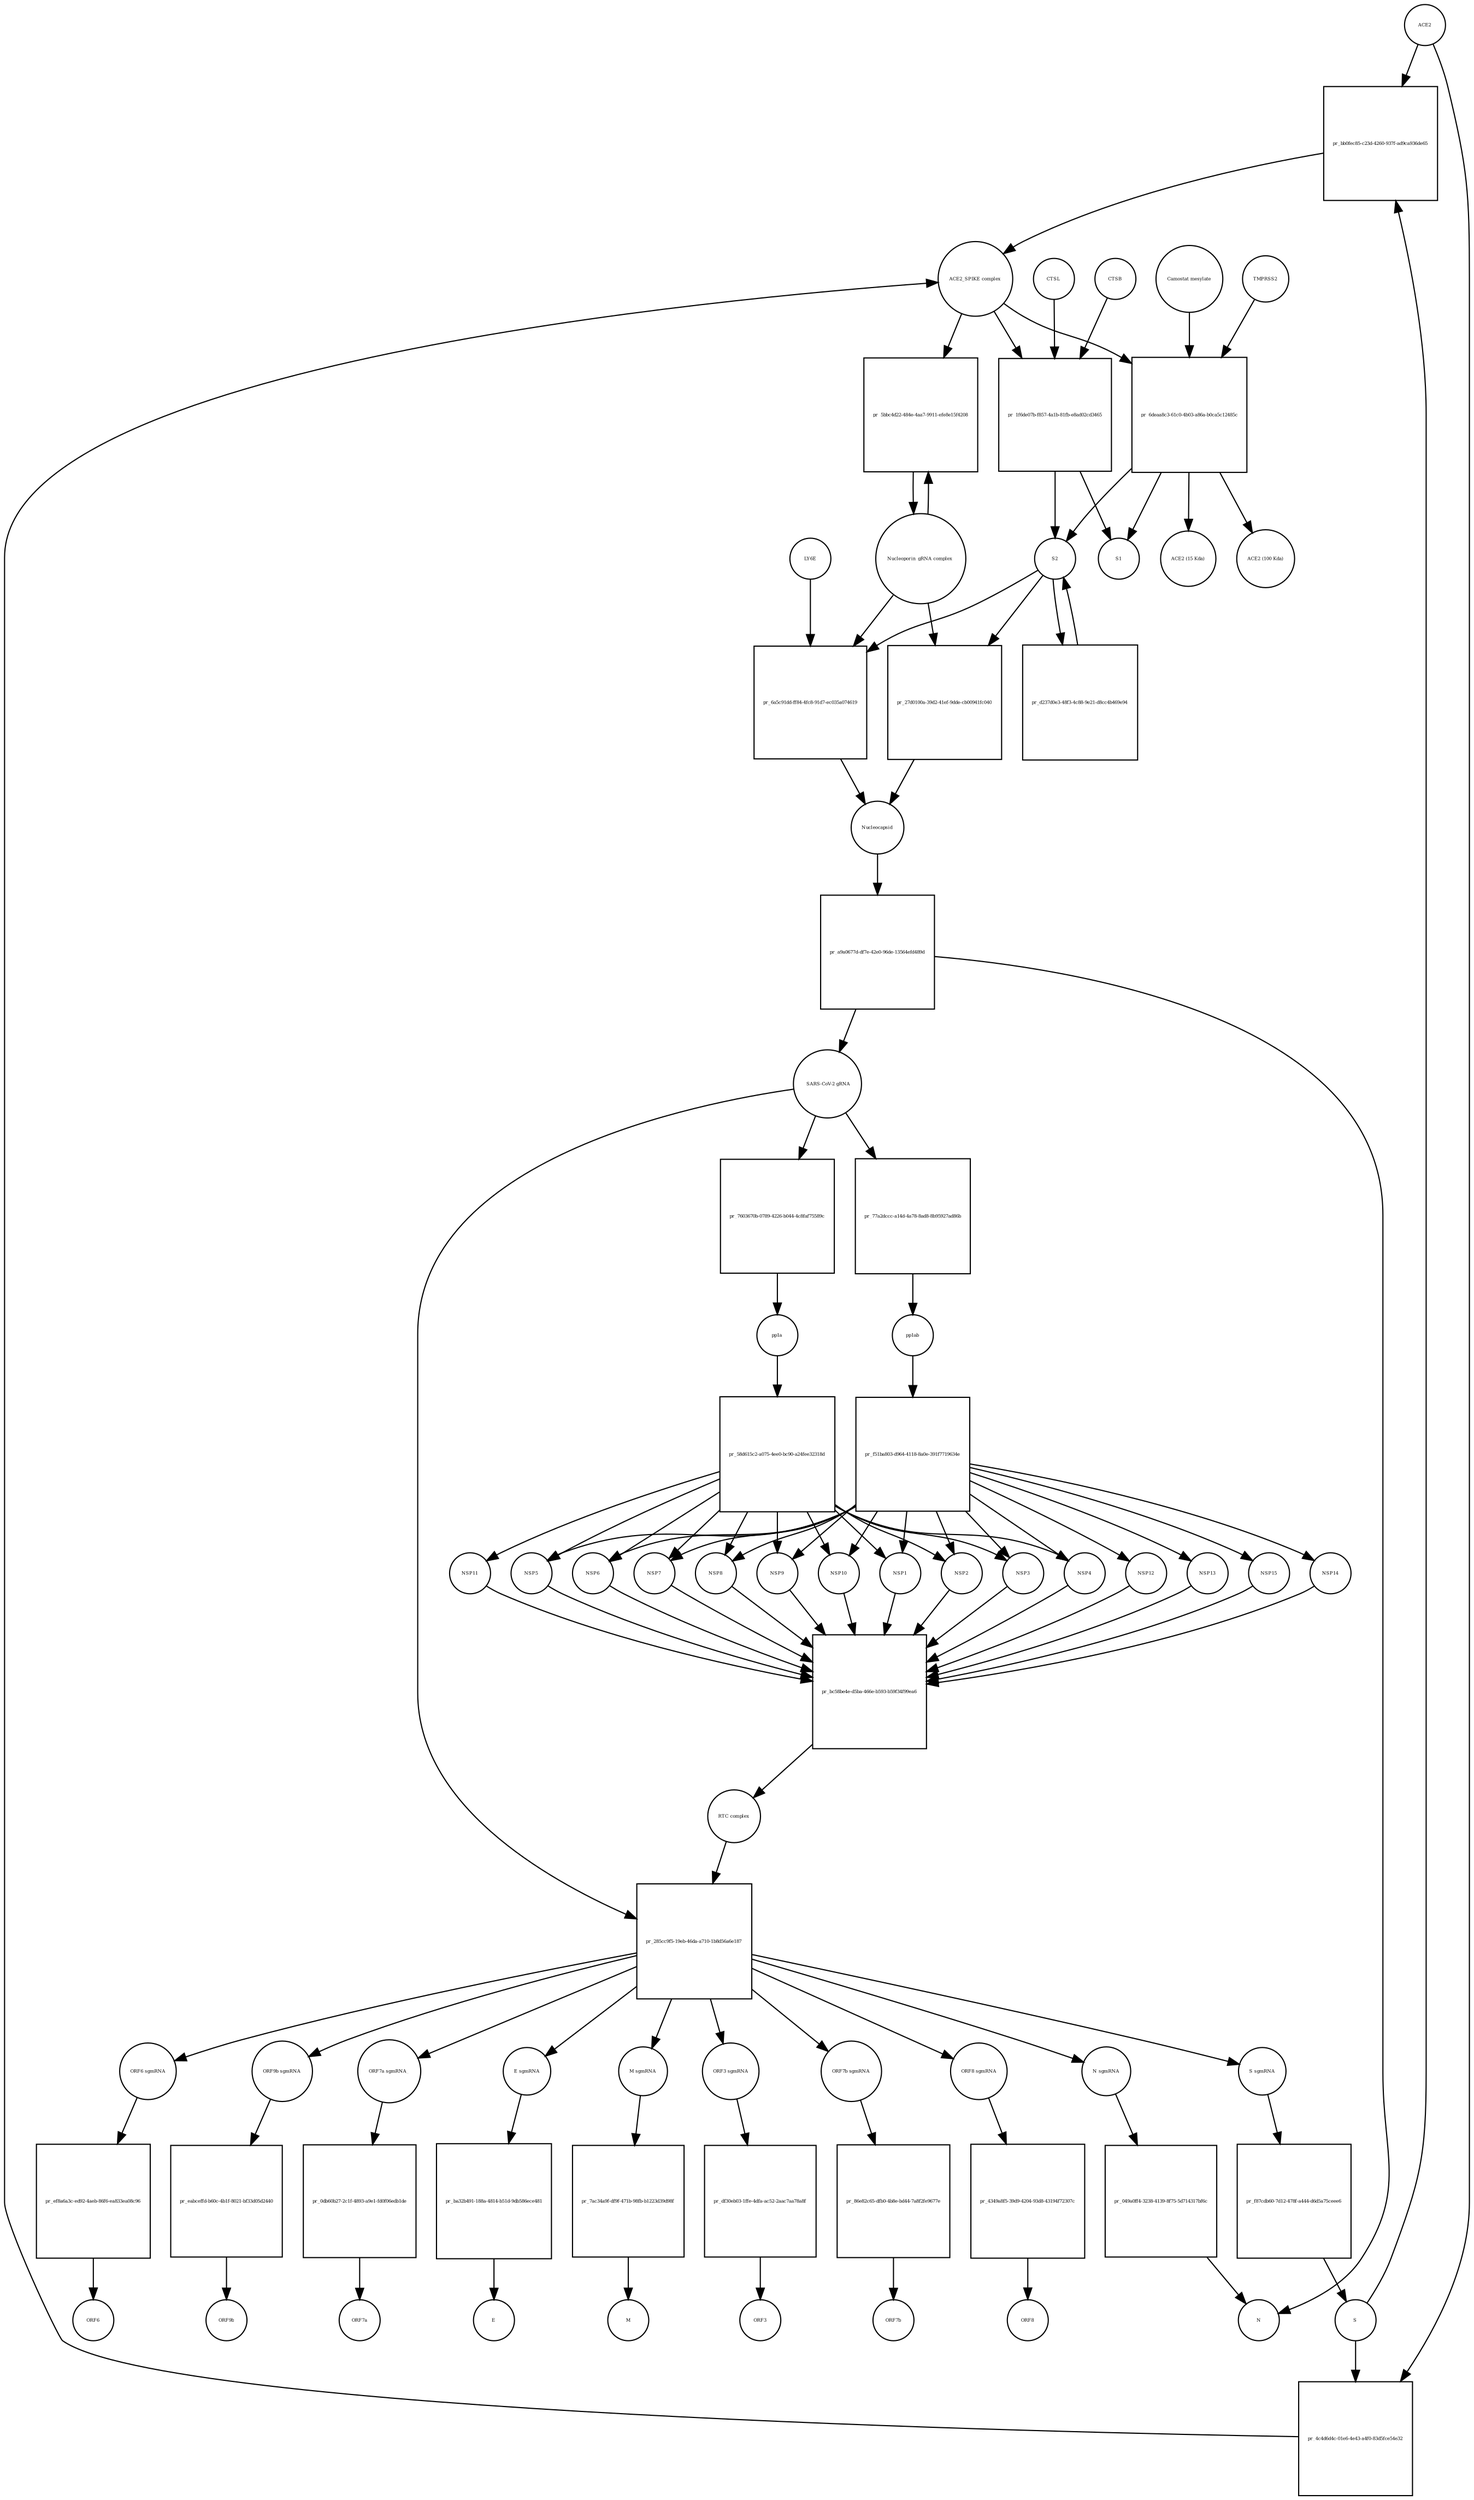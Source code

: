 strict digraph  {
ACE2 [annotation="", bipartite=0, cls=macromolecule, fontsize=4, label=ACE2, shape=circle];
"pr_bb0fec85-c23d-4260-937f-ad9ca936de65" [annotation="", bipartite=1, cls=process, fontsize=4, label="pr_bb0fec85-c23d-4260-937f-ad9ca936de65", shape=square];
"ACE2_SPIKE complex" [annotation="", bipartite=0, cls=complex, fontsize=4, label="ACE2_SPIKE complex", shape=circle];
S [annotation="", bipartite=0, cls=macromolecule, fontsize=4, label=S, shape=circle];
"Nucleoporin_gRNA complex " [annotation="", bipartite=0, cls=complex, fontsize=4, label="Nucleoporin_gRNA complex ", shape=circle];
"pr_5bbc4d22-484e-4aa7-9911-efe8e15f4208" [annotation="", bipartite=1, cls=process, fontsize=4, label="pr_5bbc4d22-484e-4aa7-9911-efe8e15f4208", shape=square];
"pr_1f6de07b-f857-4a1b-81fb-e8ad02cd3465" [annotation="", bipartite=1, cls=process, fontsize=4, label="pr_1f6de07b-f857-4a1b-81fb-e8ad02cd3465", shape=square];
S2 [annotation="", bipartite=0, cls=macromolecule, fontsize=4, label=S2, shape=circle];
CTSB [annotation="", bipartite=0, cls=macromolecule, fontsize=4, label=CTSB, shape=circle];
CTSL [annotation="", bipartite=0, cls=macromolecule, fontsize=4, label=CTSL, shape=circle];
S1 [annotation="", bipartite=0, cls=macromolecule, fontsize=4, label=S1, shape=circle];
"pr_6deaa8c3-61c0-4b03-a86a-b0ca5c12485c" [annotation="", bipartite=1, cls=process, fontsize=4, label="pr_6deaa8c3-61c0-4b03-a86a-b0ca5c12485c", shape=square];
TMPRSS2 [annotation="", bipartite=0, cls=macromolecule, fontsize=4, label=TMPRSS2, shape=circle];
"Camostat mesylate" [annotation="urn_miriam_pubchem.compound_2536", bipartite=0, cls="simple chemical", fontsize=4, label="Camostat mesylate", shape=circle];
"ACE2 (15 Kda)" [annotation="", bipartite=0, cls=macromolecule, fontsize=4, label="ACE2 (15 Kda)", shape=circle];
"ACE2 (100 Kda)" [annotation="", bipartite=0, cls=macromolecule, fontsize=4, label="ACE2 (100 Kda)", shape=circle];
"pr_4c4d6d4c-01e6-4e43-a4f0-83d5fce54e32" [annotation="", bipartite=1, cls=process, fontsize=4, label="pr_4c4d6d4c-01e6-4e43-a4f0-83d5fce54e32", shape=square];
"pr_6a5c91dd-ff84-4fc8-91d7-ec035a074619" [annotation="", bipartite=1, cls=process, fontsize=4, label="pr_6a5c91dd-ff84-4fc8-91d7-ec035a074619", shape=square];
Nucleocapsid [annotation="", bipartite=0, cls=complex, fontsize=4, label=Nucleocapsid, shape=circle];
LY6E [annotation="", bipartite=0, cls=macromolecule, fontsize=4, label=LY6E, shape=circle];
"pr_d237d0e3-48f3-4c88-9e21-d8cc4b469e94" [annotation="", bipartite=1, cls=process, fontsize=4, label="pr_d237d0e3-48f3-4c88-9e21-d8cc4b469e94", shape=square];
"pr_27d0100a-39d2-41ef-9dde-cb00941fc040" [annotation="", bipartite=1, cls=process, fontsize=4, label="pr_27d0100a-39d2-41ef-9dde-cb00941fc040", shape=square];
" SARS-CoV-2 gRNA" [annotation="", bipartite=0, cls="nucleic acid feature", fontsize=4, label=" SARS-CoV-2 gRNA", shape=circle];
"pr_77a2dccc-a14d-4a78-8ad8-8b95927ad86b" [annotation="", bipartite=1, cls=process, fontsize=4, label="pr_77a2dccc-a14d-4a78-8ad8-8b95927ad86b", shape=square];
pp1ab [annotation="", bipartite=0, cls=macromolecule, fontsize=4, label=pp1ab, shape=circle];
"pr_a9a0677d-df7e-42e0-96de-13564efd489d" [annotation="", bipartite=1, cls=process, fontsize=4, label="pr_a9a0677d-df7e-42e0-96de-13564efd489d", shape=square];
N [annotation="", bipartite=0, cls=macromolecule, fontsize=4, label=N, shape=circle];
"pr_285cc9f5-19eb-46da-a710-1b8d56a6e187" [annotation="", bipartite=1, cls=process, fontsize=4, label="pr_285cc9f5-19eb-46da-a710-1b8d56a6e187", shape=square];
"ORF7a sgmRNA_" [annotation="", bipartite=0, cls="nucleic acid feature", fontsize=4, label="ORF7a sgmRNA_", shape=circle];
"RTC complex" [annotation="", bipartite=0, cls=complex, fontsize=4, label="RTC complex", shape=circle];
"S sgmRNA" [annotation="", bipartite=0, cls="nucleic acid feature", fontsize=4, label="S sgmRNA", shape=circle];
"E sgmRNA" [annotation="", bipartite=0, cls="nucleic acid feature", fontsize=4, label="E sgmRNA", shape=circle];
"M sgmRNA" [annotation="", bipartite=0, cls="nucleic acid feature", fontsize=4, label="M sgmRNA", shape=circle];
"ORF3 sgmRNA" [annotation="", bipartite=0, cls="nucleic acid feature", fontsize=4, label="ORF3 sgmRNA", shape=circle];
"ORF7b sgmRNA" [annotation="", bipartite=0, cls="nucleic acid feature", fontsize=4, label="ORF7b sgmRNA", shape=circle];
"ORF8 sgmRNA" [annotation="", bipartite=0, cls="nucleic acid feature", fontsize=4, label="ORF8 sgmRNA", shape=circle];
"ORF6 sgmRNA" [annotation="", bipartite=0, cls="nucleic acid feature", fontsize=4, label="ORF6 sgmRNA", shape=circle];
"ORF9b sgmRNA" [annotation="", bipartite=0, cls="nucleic acid feature", fontsize=4, label="ORF9b sgmRNA", shape=circle];
"N sgmRNA" [annotation="", bipartite=0, cls="nucleic acid feature", fontsize=4, label="N sgmRNA", shape=circle];
"pr_f87cdb60-7d12-478f-a444-d6d5a75ceee6" [annotation="", bipartite=1, cls=process, fontsize=4, label="pr_f87cdb60-7d12-478f-a444-d6d5a75ceee6", shape=square];
"pr_ba32b491-188a-4814-b51d-9db586ece481" [annotation="", bipartite=1, cls=process, fontsize=4, label="pr_ba32b491-188a-4814-b51d-9db586ece481", shape=square];
E [annotation="", bipartite=0, cls=macromolecule, fontsize=4, label=E, shape=circle];
"pr_7ac34a9f-df9f-471b-98fb-b1223d39d98f" [annotation="", bipartite=1, cls=process, fontsize=4, label="pr_7ac34a9f-df9f-471b-98fb-b1223d39d98f", shape=square];
M [annotation="", bipartite=0, cls=macromolecule, fontsize=4, label=M, shape=circle];
"pr_049a0ff4-3238-4139-8f75-5d714317bf6c" [annotation="", bipartite=1, cls=process, fontsize=4, label="pr_049a0ff4-3238-4139-8f75-5d714317bf6c", shape=square];
"pr_df30eb03-1ffe-4dfa-ac52-2aac7aa78a8f" [annotation="", bipartite=1, cls=process, fontsize=4, label="pr_df30eb03-1ffe-4dfa-ac52-2aac7aa78a8f", shape=square];
ORF3 [annotation="", bipartite=0, cls=macromolecule, fontsize=4, label=ORF3, shape=circle];
"pr_0db60b27-2c1f-4893-a9e1-fd0f06edb1de" [annotation="", bipartite=1, cls=process, fontsize=4, label="pr_0db60b27-2c1f-4893-a9e1-fd0f06edb1de", shape=square];
ORF7a [annotation="", bipartite=0, cls=macromolecule, fontsize=4, label=ORF7a, shape=circle];
"pr_86e82c65-dfb0-4b8e-bd44-7a8f2fe9677e" [annotation="", bipartite=1, cls=process, fontsize=4, label="pr_86e82c65-dfb0-4b8e-bd44-7a8f2fe9677e", shape=square];
ORF7b [annotation="", bipartite=0, cls=macromolecule, fontsize=4, label=ORF7b, shape=circle];
"pr_4349a8f5-39d9-4204-93d8-43194f72307c" [annotation="", bipartite=1, cls=process, fontsize=4, label="pr_4349a8f5-39d9-4204-93d8-43194f72307c", shape=square];
ORF8 [annotation="", bipartite=0, cls=macromolecule, fontsize=4, label=ORF8, shape=circle];
"pr_ef8a6a3c-ed92-4aeb-86f6-ea833ea08c96" [annotation="", bipartite=1, cls=process, fontsize=4, label="pr_ef8a6a3c-ed92-4aeb-86f6-ea833ea08c96", shape=square];
ORF6 [annotation="", bipartite=0, cls=macromolecule, fontsize=4, label=ORF6, shape=circle];
"pr_eabceffd-b60c-4b1f-8021-bf33d05d2440" [annotation="", bipartite=1, cls=process, fontsize=4, label="pr_eabceffd-b60c-4b1f-8021-bf33d05d2440", shape=square];
ORF9b [annotation="", bipartite=0, cls=macromolecule, fontsize=4, label=ORF9b, shape=circle];
"pr_f51ba803-d964-4118-8a0e-391f7719634e" [annotation="", bipartite=1, cls=process, fontsize=4, label="pr_f51ba803-d964-4118-8a0e-391f7719634e", shape=square];
NSP14 [annotation="", bipartite=0, cls=macromolecule, fontsize=4, label=NSP14, shape=circle];
NSP12 [annotation="", bipartite=0, cls=macromolecule, fontsize=4, label=NSP12, shape=circle];
NSP13 [annotation="", bipartite=0, cls=macromolecule, fontsize=4, label=NSP13, shape=circle];
NSP15 [annotation="", bipartite=0, cls=macromolecule, fontsize=4, label=NSP15, shape=circle];
NSP1 [annotation="", bipartite=0, cls=macromolecule, fontsize=4, label=NSP1, shape=circle];
NSP2 [annotation="", bipartite=0, cls=macromolecule, fontsize=4, label=NSP2, shape=circle];
NSP3 [annotation="", bipartite=0, cls=macromolecule, fontsize=4, label=NSP3, shape=circle];
NSP4 [annotation="", bipartite=0, cls=macromolecule, fontsize=4, label=NSP4, shape=circle];
NSP5 [annotation="", bipartite=0, cls=macromolecule, fontsize=4, label=NSP5, shape=circle];
NSP6 [annotation="", bipartite=0, cls=macromolecule, fontsize=4, label=NSP6, shape=circle];
NSP7 [annotation="", bipartite=0, cls=macromolecule, fontsize=4, label=NSP7, shape=circle];
NSP8 [annotation="", bipartite=0, cls=macromolecule, fontsize=4, label=NSP8, shape=circle];
NSP9 [annotation="", bipartite=0, cls=macromolecule, fontsize=4, label=NSP9, shape=circle];
NSP10 [annotation="", bipartite=0, cls=macromolecule, fontsize=4, label=NSP10, shape=circle];
"pr_bc58be4e-d5ba-466e-b593-b59f34f99ea6" [annotation="", bipartite=1, cls=process, fontsize=4, label="pr_bc58be4e-d5ba-466e-b593-b59f34f99ea6", shape=square];
NSP11 [annotation="", bipartite=0, cls=macromolecule, fontsize=4, label=NSP11, shape=circle];
pp1a [annotation="", bipartite=0, cls=macromolecule, fontsize=4, label=pp1a, shape=circle];
"pr_58d615c2-a075-4ee0-bc90-a24fee32318d" [annotation="", bipartite=1, cls=process, fontsize=4, label="pr_58d615c2-a075-4ee0-bc90-a24fee32318d", shape=square];
"pr_7603670b-0789-4226-b044-4c8faf75589c" [annotation="", bipartite=1, cls=process, fontsize=4, label="pr_7603670b-0789-4226-b044-4c8faf75589c", shape=square];
ACE2 -> "pr_bb0fec85-c23d-4260-937f-ad9ca936de65"  [annotation="", interaction_type=consumption];
ACE2 -> "pr_4c4d6d4c-01e6-4e43-a4f0-83d5fce54e32"  [annotation="", interaction_type=consumption];
"pr_bb0fec85-c23d-4260-937f-ad9ca936de65" -> "ACE2_SPIKE complex"  [annotation="", interaction_type=production];
"ACE2_SPIKE complex" -> "pr_5bbc4d22-484e-4aa7-9911-efe8e15f4208"  [annotation="urn_miriam_pubmed_32142651|urn_miriam_pubmed_32094589", interaction_type=stimulation];
"ACE2_SPIKE complex" -> "pr_1f6de07b-f857-4a1b-81fb-e8ad02cd3465"  [annotation="", interaction_type=consumption];
"ACE2_SPIKE complex" -> "pr_6deaa8c3-61c0-4b03-a86a-b0ca5c12485c"  [annotation="", interaction_type=consumption];
S -> "pr_bb0fec85-c23d-4260-937f-ad9ca936de65"  [annotation="", interaction_type=consumption];
S -> "pr_4c4d6d4c-01e6-4e43-a4f0-83d5fce54e32"  [annotation="", interaction_type=consumption];
"Nucleoporin_gRNA complex " -> "pr_5bbc4d22-484e-4aa7-9911-efe8e15f4208"  [annotation="", interaction_type=consumption];
"Nucleoporin_gRNA complex " -> "pr_6a5c91dd-ff84-4fc8-91d7-ec035a074619"  [annotation="", interaction_type=consumption];
"Nucleoporin_gRNA complex " -> "pr_27d0100a-39d2-41ef-9dde-cb00941fc040"  [annotation="", interaction_type=consumption];
"pr_5bbc4d22-484e-4aa7-9911-efe8e15f4208" -> "Nucleoporin_gRNA complex "  [annotation="", interaction_type=production];
"pr_1f6de07b-f857-4a1b-81fb-e8ad02cd3465" -> S2  [annotation="", interaction_type=production];
"pr_1f6de07b-f857-4a1b-81fb-e8ad02cd3465" -> S1  [annotation="", interaction_type=production];
S2 -> "pr_6a5c91dd-ff84-4fc8-91d7-ec035a074619"  [annotation="urn_miriam_doi_10.1101%2F2020.03.05.979260|urn_miriam_doi_10.1101%2F2020.04.02.021469", interaction_type=stimulation];
S2 -> "pr_d237d0e3-48f3-4c88-9e21-d8cc4b469e94"  [annotation="", interaction_type=consumption];
S2 -> "pr_27d0100a-39d2-41ef-9dde-cb00941fc040"  [annotation="", interaction_type=stimulation];
CTSB -> "pr_1f6de07b-f857-4a1b-81fb-e8ad02cd3465"  [annotation=urn_miriam_pubmed_32142651, interaction_type=catalysis];
CTSL -> "pr_1f6de07b-f857-4a1b-81fb-e8ad02cd3465"  [annotation=urn_miriam_pubmed_32142651, interaction_type=catalysis];
"pr_6deaa8c3-61c0-4b03-a86a-b0ca5c12485c" -> S2  [annotation="", interaction_type=production];
"pr_6deaa8c3-61c0-4b03-a86a-b0ca5c12485c" -> S1  [annotation="", interaction_type=production];
"pr_6deaa8c3-61c0-4b03-a86a-b0ca5c12485c" -> "ACE2 (15 Kda)"  [annotation="", interaction_type=production];
"pr_6deaa8c3-61c0-4b03-a86a-b0ca5c12485c" -> "ACE2 (100 Kda)"  [annotation="", interaction_type=production];
TMPRSS2 -> "pr_6deaa8c3-61c0-4b03-a86a-b0ca5c12485c"  [annotation="urn_miriam_pubmed_32142651|urn_miriam_pubmed_32094589|urn_miriam_pubmed_24227843", interaction_type=catalysis];
"Camostat mesylate" -> "pr_6deaa8c3-61c0-4b03-a86a-b0ca5c12485c"  [annotation="urn_miriam_pubmed_32142651|urn_miriam_pubmed_32094589|urn_miriam_pubmed_24227843", interaction_type=inhibition];
"pr_4c4d6d4c-01e6-4e43-a4f0-83d5fce54e32" -> "ACE2_SPIKE complex"  [annotation="", interaction_type=production];
"pr_6a5c91dd-ff84-4fc8-91d7-ec035a074619" -> Nucleocapsid  [annotation="", interaction_type=production];
Nucleocapsid -> "pr_a9a0677d-df7e-42e0-96de-13564efd489d"  [annotation="", interaction_type=consumption];
LY6E -> "pr_6a5c91dd-ff84-4fc8-91d7-ec035a074619"  [annotation="urn_miriam_doi_10.1101%2F2020.03.05.979260|urn_miriam_doi_10.1101%2F2020.04.02.021469", interaction_type=inhibition];
"pr_d237d0e3-48f3-4c88-9e21-d8cc4b469e94" -> S2  [annotation="", interaction_type=production];
"pr_27d0100a-39d2-41ef-9dde-cb00941fc040" -> Nucleocapsid  [annotation="", interaction_type=production];
" SARS-CoV-2 gRNA" -> "pr_77a2dccc-a14d-4a78-8ad8-8b95927ad86b"  [annotation="", interaction_type=consumption];
" SARS-CoV-2 gRNA" -> "pr_285cc9f5-19eb-46da-a710-1b8d56a6e187"  [annotation="", interaction_type=consumption];
" SARS-CoV-2 gRNA" -> "pr_7603670b-0789-4226-b044-4c8faf75589c"  [annotation="", interaction_type=consumption];
"pr_77a2dccc-a14d-4a78-8ad8-8b95927ad86b" -> pp1ab  [annotation="", interaction_type=production];
pp1ab -> "pr_f51ba803-d964-4118-8a0e-391f7719634e"  [annotation=urn_miriam_pubmed_31226023, interaction_type=catalysis];
"pr_a9a0677d-df7e-42e0-96de-13564efd489d" -> " SARS-CoV-2 gRNA"  [annotation="", interaction_type=production];
"pr_a9a0677d-df7e-42e0-96de-13564efd489d" -> N  [annotation="", interaction_type=production];
"pr_285cc9f5-19eb-46da-a710-1b8d56a6e187" -> "ORF7a sgmRNA_"  [annotation="", interaction_type=production];
"pr_285cc9f5-19eb-46da-a710-1b8d56a6e187" -> "S sgmRNA"  [annotation="", interaction_type=production];
"pr_285cc9f5-19eb-46da-a710-1b8d56a6e187" -> "E sgmRNA"  [annotation="", interaction_type=production];
"pr_285cc9f5-19eb-46da-a710-1b8d56a6e187" -> "M sgmRNA"  [annotation="", interaction_type=production];
"pr_285cc9f5-19eb-46da-a710-1b8d56a6e187" -> "ORF3 sgmRNA"  [annotation="", interaction_type=production];
"pr_285cc9f5-19eb-46da-a710-1b8d56a6e187" -> "ORF7b sgmRNA"  [annotation="", interaction_type=production];
"pr_285cc9f5-19eb-46da-a710-1b8d56a6e187" -> "ORF8 sgmRNA"  [annotation="", interaction_type=production];
"pr_285cc9f5-19eb-46da-a710-1b8d56a6e187" -> "ORF6 sgmRNA"  [annotation="", interaction_type=production];
"pr_285cc9f5-19eb-46da-a710-1b8d56a6e187" -> "ORF9b sgmRNA"  [annotation="", interaction_type=production];
"pr_285cc9f5-19eb-46da-a710-1b8d56a6e187" -> "N sgmRNA"  [annotation="", interaction_type=production];
"ORF7a sgmRNA_" -> "pr_0db60b27-2c1f-4893-a9e1-fd0f06edb1de"  [annotation="", interaction_type=consumption];
"RTC complex" -> "pr_285cc9f5-19eb-46da-a710-1b8d56a6e187"  [annotation=urn_miriam_pubmed_31226023, interaction_type="necessary stimulation"];
"S sgmRNA" -> "pr_f87cdb60-7d12-478f-a444-d6d5a75ceee6"  [annotation="", interaction_type=consumption];
"E sgmRNA" -> "pr_ba32b491-188a-4814-b51d-9db586ece481"  [annotation="", interaction_type=consumption];
"M sgmRNA" -> "pr_7ac34a9f-df9f-471b-98fb-b1223d39d98f"  [annotation="", interaction_type=consumption];
"ORF3 sgmRNA" -> "pr_df30eb03-1ffe-4dfa-ac52-2aac7aa78a8f"  [annotation="", interaction_type=consumption];
"ORF7b sgmRNA" -> "pr_86e82c65-dfb0-4b8e-bd44-7a8f2fe9677e"  [annotation="", interaction_type=consumption];
"ORF8 sgmRNA" -> "pr_4349a8f5-39d9-4204-93d8-43194f72307c"  [annotation="", interaction_type=consumption];
"ORF6 sgmRNA" -> "pr_ef8a6a3c-ed92-4aeb-86f6-ea833ea08c96"  [annotation="", interaction_type=consumption];
"ORF9b sgmRNA" -> "pr_eabceffd-b60c-4b1f-8021-bf33d05d2440"  [annotation="", interaction_type=consumption];
"N sgmRNA" -> "pr_049a0ff4-3238-4139-8f75-5d714317bf6c"  [annotation="", interaction_type=consumption];
"pr_f87cdb60-7d12-478f-a444-d6d5a75ceee6" -> S  [annotation="", interaction_type=production];
"pr_ba32b491-188a-4814-b51d-9db586ece481" -> E  [annotation="", interaction_type=production];
"pr_7ac34a9f-df9f-471b-98fb-b1223d39d98f" -> M  [annotation="", interaction_type=production];
"pr_049a0ff4-3238-4139-8f75-5d714317bf6c" -> N  [annotation="", interaction_type=production];
"pr_df30eb03-1ffe-4dfa-ac52-2aac7aa78a8f" -> ORF3  [annotation="", interaction_type=production];
"pr_0db60b27-2c1f-4893-a9e1-fd0f06edb1de" -> ORF7a  [annotation="", interaction_type=production];
"pr_86e82c65-dfb0-4b8e-bd44-7a8f2fe9677e" -> ORF7b  [annotation="", interaction_type=production];
"pr_4349a8f5-39d9-4204-93d8-43194f72307c" -> ORF8  [annotation="", interaction_type=production];
"pr_ef8a6a3c-ed92-4aeb-86f6-ea833ea08c96" -> ORF6  [annotation="", interaction_type=production];
"pr_eabceffd-b60c-4b1f-8021-bf33d05d2440" -> ORF9b  [annotation="", interaction_type=production];
"pr_f51ba803-d964-4118-8a0e-391f7719634e" -> NSP14  [annotation="", interaction_type=production];
"pr_f51ba803-d964-4118-8a0e-391f7719634e" -> NSP12  [annotation="", interaction_type=production];
"pr_f51ba803-d964-4118-8a0e-391f7719634e" -> NSP13  [annotation="", interaction_type=production];
"pr_f51ba803-d964-4118-8a0e-391f7719634e" -> NSP15  [annotation="", interaction_type=production];
"pr_f51ba803-d964-4118-8a0e-391f7719634e" -> NSP1  [annotation="", interaction_type=production];
"pr_f51ba803-d964-4118-8a0e-391f7719634e" -> NSP2  [annotation="", interaction_type=production];
"pr_f51ba803-d964-4118-8a0e-391f7719634e" -> NSP3  [annotation="", interaction_type=production];
"pr_f51ba803-d964-4118-8a0e-391f7719634e" -> NSP4  [annotation="", interaction_type=production];
"pr_f51ba803-d964-4118-8a0e-391f7719634e" -> NSP5  [annotation="", interaction_type=production];
"pr_f51ba803-d964-4118-8a0e-391f7719634e" -> NSP6  [annotation="", interaction_type=production];
"pr_f51ba803-d964-4118-8a0e-391f7719634e" -> NSP7  [annotation="", interaction_type=production];
"pr_f51ba803-d964-4118-8a0e-391f7719634e" -> NSP8  [annotation="", interaction_type=production];
"pr_f51ba803-d964-4118-8a0e-391f7719634e" -> NSP9  [annotation="", interaction_type=production];
"pr_f51ba803-d964-4118-8a0e-391f7719634e" -> NSP10  [annotation="", interaction_type=production];
NSP14 -> "pr_bc58be4e-d5ba-466e-b593-b59f34f99ea6"  [annotation="", interaction_type=consumption];
NSP12 -> "pr_bc58be4e-d5ba-466e-b593-b59f34f99ea6"  [annotation="", interaction_type=consumption];
NSP13 -> "pr_bc58be4e-d5ba-466e-b593-b59f34f99ea6"  [annotation="", interaction_type=consumption];
NSP15 -> "pr_bc58be4e-d5ba-466e-b593-b59f34f99ea6"  [annotation="", interaction_type=consumption];
NSP1 -> "pr_bc58be4e-d5ba-466e-b593-b59f34f99ea6"  [annotation="", interaction_type=consumption];
NSP2 -> "pr_bc58be4e-d5ba-466e-b593-b59f34f99ea6"  [annotation="", interaction_type=consumption];
NSP3 -> "pr_bc58be4e-d5ba-466e-b593-b59f34f99ea6"  [annotation="", interaction_type=consumption];
NSP4 -> "pr_bc58be4e-d5ba-466e-b593-b59f34f99ea6"  [annotation="", interaction_type=consumption];
NSP5 -> "pr_bc58be4e-d5ba-466e-b593-b59f34f99ea6"  [annotation="", interaction_type=consumption];
NSP6 -> "pr_bc58be4e-d5ba-466e-b593-b59f34f99ea6"  [annotation="", interaction_type=consumption];
NSP7 -> "pr_bc58be4e-d5ba-466e-b593-b59f34f99ea6"  [annotation="", interaction_type=consumption];
NSP8 -> "pr_bc58be4e-d5ba-466e-b593-b59f34f99ea6"  [annotation="", interaction_type=consumption];
NSP9 -> "pr_bc58be4e-d5ba-466e-b593-b59f34f99ea6"  [annotation="", interaction_type=consumption];
NSP10 -> "pr_bc58be4e-d5ba-466e-b593-b59f34f99ea6"  [annotation="", interaction_type=consumption];
"pr_bc58be4e-d5ba-466e-b593-b59f34f99ea6" -> "RTC complex"  [annotation="", interaction_type=production];
NSP11 -> "pr_bc58be4e-d5ba-466e-b593-b59f34f99ea6"  [annotation="", interaction_type=consumption];
pp1a -> "pr_58d615c2-a075-4ee0-bc90-a24fee32318d"  [annotation=urn_miriam_pubmed_31226023, interaction_type=catalysis];
"pr_58d615c2-a075-4ee0-bc90-a24fee32318d" -> NSP6  [annotation="", interaction_type=production];
"pr_58d615c2-a075-4ee0-bc90-a24fee32318d" -> NSP1  [annotation="", interaction_type=production];
"pr_58d615c2-a075-4ee0-bc90-a24fee32318d" -> NSP2  [annotation="", interaction_type=production];
"pr_58d615c2-a075-4ee0-bc90-a24fee32318d" -> NSP3  [annotation="", interaction_type=production];
"pr_58d615c2-a075-4ee0-bc90-a24fee32318d" -> NSP4  [annotation="", interaction_type=production];
"pr_58d615c2-a075-4ee0-bc90-a24fee32318d" -> NSP5  [annotation="", interaction_type=production];
"pr_58d615c2-a075-4ee0-bc90-a24fee32318d" -> NSP7  [annotation="", interaction_type=production];
"pr_58d615c2-a075-4ee0-bc90-a24fee32318d" -> NSP8  [annotation="", interaction_type=production];
"pr_58d615c2-a075-4ee0-bc90-a24fee32318d" -> NSP9  [annotation="", interaction_type=production];
"pr_58d615c2-a075-4ee0-bc90-a24fee32318d" -> NSP10  [annotation="", interaction_type=production];
"pr_58d615c2-a075-4ee0-bc90-a24fee32318d" -> NSP11  [annotation="", interaction_type=production];
"pr_7603670b-0789-4226-b044-4c8faf75589c" -> pp1a  [annotation="", interaction_type=production];
}
